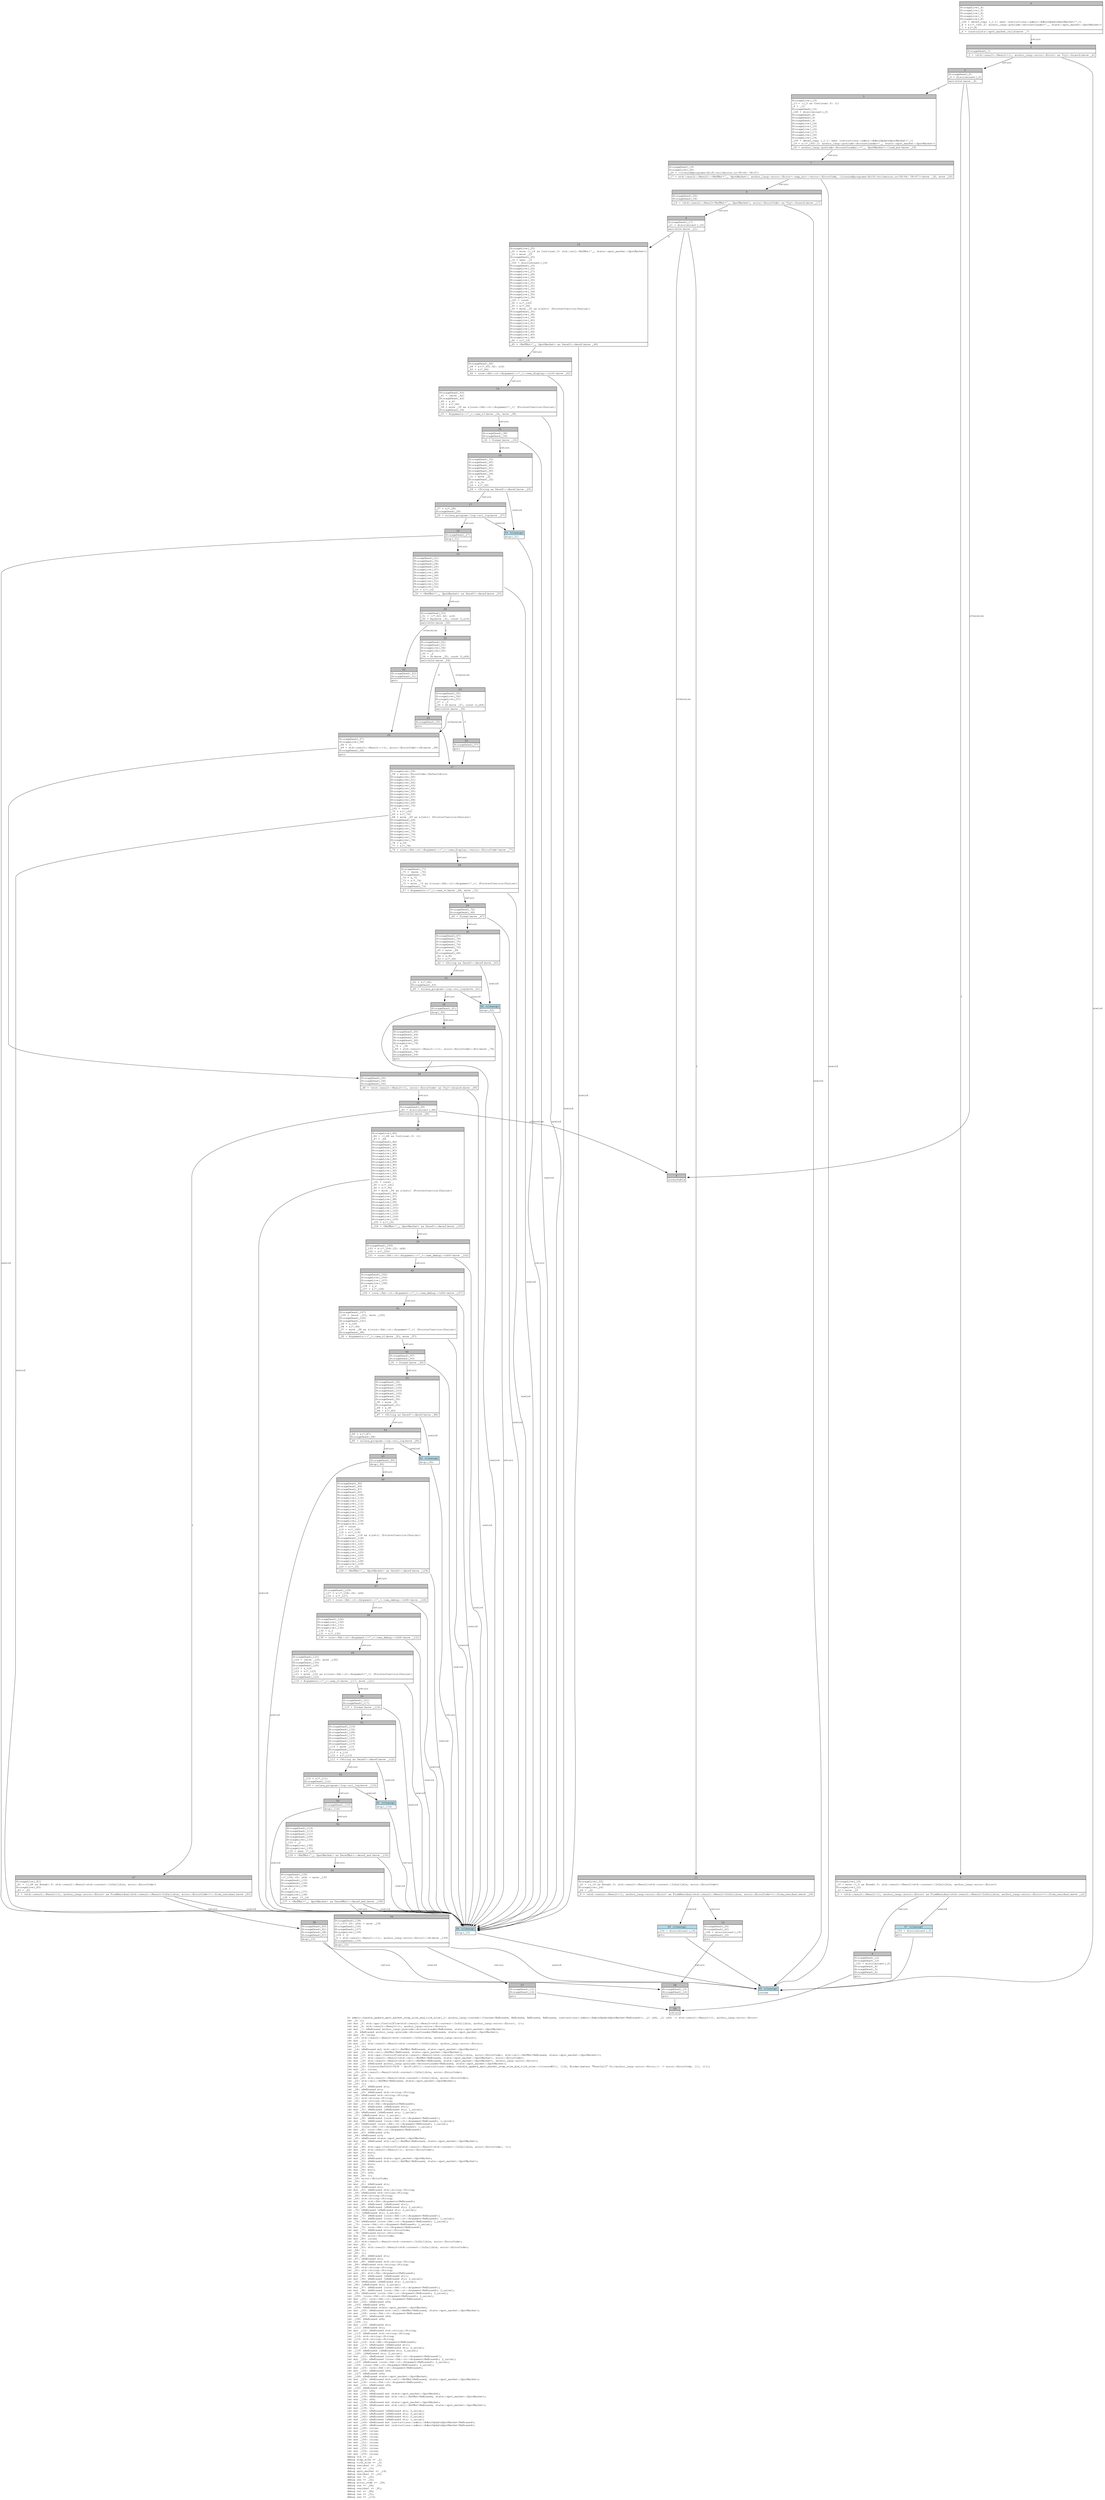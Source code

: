 digraph Mir_0_5629 {
    graph [fontname="Courier, monospace"];
    node [fontname="Courier, monospace"];
    edge [fontname="Courier, monospace"];
    label=<fn admin::handle_update_spot_market_step_size_and_tick_size(_1: anchor_lang::context::Context&lt;ReErased, ReErased, ReErased, ReErased, instructions::admin::AdminUpdateSpotMarket&lt;ReErased&gt;&gt;, _2: u64, _3: u64) -&gt; std::result::Result&lt;(), anchor_lang::error::Error&gt;<br align="left"/>let _4: ();<br align="left"/>let mut _5: std::ops::ControlFlow&lt;std::result::Result&lt;std::convert::Infallible, anchor_lang::error::Error&gt;, ()&gt;;<br align="left"/>let mut _6: std::result::Result&lt;(), anchor_lang::error::Error&gt;;<br align="left"/>let mut _7: &amp;ReErased anchor_lang::prelude::AccountLoader&lt;ReErased, state::spot_market::SpotMarket&gt;;<br align="left"/>let _8: &amp;ReErased anchor_lang::prelude::AccountLoader&lt;ReErased, state::spot_market::SpotMarket&gt;;<br align="left"/>let mut _9: isize;<br align="left"/>let _10: std::result::Result&lt;std::convert::Infallible, anchor_lang::error::Error&gt;;<br align="left"/>let mut _11: !;<br align="left"/>let mut _12: std::result::Result&lt;std::convert::Infallible, anchor_lang::error::Error&gt;;<br align="left"/>let _13: ();<br align="left"/>let _14: &amp;ReErased mut std::cell::RefMut&lt;ReErased, state::spot_market::SpotMarket&gt;;<br align="left"/>let mut _15: std::cell::RefMut&lt;ReErased, state::spot_market::SpotMarket&gt;;<br align="left"/>let mut _16: std::ops::ControlFlow&lt;std::result::Result&lt;std::convert::Infallible, error::ErrorCode&gt;, std::cell::RefMut&lt;ReErased, state::spot_market::SpotMarket&gt;&gt;;<br align="left"/>let mut _17: std::result::Result&lt;std::cell::RefMut&lt;ReErased, state::spot_market::SpotMarket&gt;, error::ErrorCode&gt;;<br align="left"/>let mut _18: std::result::Result&lt;std::cell::RefMut&lt;ReErased, state::spot_market::SpotMarket&gt;, anchor_lang::error::Error&gt;;<br align="left"/>let mut _19: &amp;ReErased anchor_lang::prelude::AccountLoader&lt;ReErased, state::spot_market::SpotMarket&gt;;<br align="left"/>let mut _20: Closure(DefId(0:5630 ~ drift[d311]::instructions::admin::handle_update_spot_market_step_size_and_tick_size::{closure#0}), [i32, Binder(extern &quot;RustCall&quot; fn((anchor_lang::error::Error,)) -&gt; error::ErrorCode, []), ()]);<br align="left"/>let mut _21: isize;<br align="left"/>let _22: std::result::Result&lt;std::convert::Infallible, error::ErrorCode&gt;;<br align="left"/>let mut _23: !;<br align="left"/>let mut _24: std::result::Result&lt;std::convert::Infallible, error::ErrorCode&gt;;<br align="left"/>let _25: std::cell::RefMut&lt;ReErased, state::spot_market::SpotMarket&gt;;<br align="left"/>let _26: ();<br align="left"/>let mut _27: &amp;ReErased str;<br align="left"/>let _28: &amp;ReErased str;<br align="left"/>let mut _29: &amp;ReErased std::string::String;<br align="left"/>let _30: &amp;ReErased std::string::String;<br align="left"/>let _31: std::string::String;<br align="left"/>let _32: std::string::String;<br align="left"/>let mut _33: std::fmt::Arguments&lt;ReErased&gt;;<br align="left"/>let mut _34: &amp;ReErased [&amp;ReErased str];<br align="left"/>let mut _35: &amp;ReErased [&amp;ReErased str; 1_usize];<br align="left"/>let _36: &amp;ReErased [&amp;ReErased str; 1_usize];<br align="left"/>let _37: [&amp;ReErased str; 1_usize];<br align="left"/>let mut _38: &amp;ReErased [core::fmt::rt::Argument&lt;ReErased&gt;];<br align="left"/>let mut _39: &amp;ReErased [core::fmt::rt::Argument&lt;ReErased&gt;; 1_usize];<br align="left"/>let _40: &amp;ReErased [core::fmt::rt::Argument&lt;ReErased&gt;; 1_usize];<br align="left"/>let _41: [core::fmt::rt::Argument&lt;ReErased&gt;; 1_usize];<br align="left"/>let mut _42: core::fmt::rt::Argument&lt;ReErased&gt;;<br align="left"/>let mut _43: &amp;ReErased u16;<br align="left"/>let _44: &amp;ReErased u16;<br align="left"/>let _45: &amp;ReErased state::spot_market::SpotMarket;<br align="left"/>let mut _46: &amp;ReErased std::cell::RefMut&lt;ReErased, state::spot_market::SpotMarket&gt;;<br align="left"/>let _47: ();<br align="left"/>let mut _48: std::ops::ControlFlow&lt;std::result::Result&lt;std::convert::Infallible, error::ErrorCode&gt;, ()&gt;;<br align="left"/>let mut _49: std::result::Result&lt;(), error::ErrorCode&gt;;<br align="left"/>let mut _50: bool;<br align="left"/>let mut _51: u16;<br align="left"/>let mut _52: &amp;ReErased state::spot_market::SpotMarket;<br align="left"/>let mut _53: &amp;ReErased std::cell::RefMut&lt;ReErased, state::spot_market::SpotMarket&gt;;<br align="left"/>let mut _54: bool;<br align="left"/>let mut _55: u64;<br align="left"/>let mut _56: bool;<br align="left"/>let mut _57: u64;<br align="left"/>let mut _58: ();<br align="left"/>let _59: error::ErrorCode;<br align="left"/>let _60: ();<br align="left"/>let mut _61: &amp;ReErased str;<br align="left"/>let _62: &amp;ReErased str;<br align="left"/>let mut _63: &amp;ReErased std::string::String;<br align="left"/>let _64: &amp;ReErased std::string::String;<br align="left"/>let _65: std::string::String;<br align="left"/>let _66: std::string::String;<br align="left"/>let mut _67: std::fmt::Arguments&lt;ReErased&gt;;<br align="left"/>let mut _68: &amp;ReErased [&amp;ReErased str];<br align="left"/>let mut _69: &amp;ReErased [&amp;ReErased str; 2_usize];<br align="left"/>let _70: &amp;ReErased [&amp;ReErased str; 2_usize];<br align="left"/>let _71: [&amp;ReErased str; 2_usize];<br align="left"/>let mut _72: &amp;ReErased [core::fmt::rt::Argument&lt;ReErased&gt;];<br align="left"/>let mut _73: &amp;ReErased [core::fmt::rt::Argument&lt;ReErased&gt;; 1_usize];<br align="left"/>let _74: &amp;ReErased [core::fmt::rt::Argument&lt;ReErased&gt;; 1_usize];<br align="left"/>let _75: [core::fmt::rt::Argument&lt;ReErased&gt;; 1_usize];<br align="left"/>let mut _76: core::fmt::rt::Argument&lt;ReErased&gt;;<br align="left"/>let mut _77: &amp;ReErased error::ErrorCode;<br align="left"/>let _78: &amp;ReErased error::ErrorCode;<br align="left"/>let mut _79: error::ErrorCode;<br align="left"/>let mut _80: isize;<br align="left"/>let _81: std::result::Result&lt;std::convert::Infallible, error::ErrorCode&gt;;<br align="left"/>let mut _82: !;<br align="left"/>let mut _83: std::result::Result&lt;std::convert::Infallible, error::ErrorCode&gt;;<br align="left"/>let _84: ();<br align="left"/>let _85: ();<br align="left"/>let mut _86: &amp;ReErased str;<br align="left"/>let _87: &amp;ReErased str;<br align="left"/>let mut _88: &amp;ReErased std::string::String;<br align="left"/>let _89: &amp;ReErased std::string::String;<br align="left"/>let _90: std::string::String;<br align="left"/>let _91: std::string::String;<br align="left"/>let mut _92: std::fmt::Arguments&lt;ReErased&gt;;<br align="left"/>let mut _93: &amp;ReErased [&amp;ReErased str];<br align="left"/>let mut _94: &amp;ReErased [&amp;ReErased str; 2_usize];<br align="left"/>let _95: &amp;ReErased [&amp;ReErased str; 2_usize];<br align="left"/>let _96: [&amp;ReErased str; 2_usize];<br align="left"/>let mut _97: &amp;ReErased [core::fmt::rt::Argument&lt;ReErased&gt;];<br align="left"/>let mut _98: &amp;ReErased [core::fmt::rt::Argument&lt;ReErased&gt;; 2_usize];<br align="left"/>let _99: &amp;ReErased [core::fmt::rt::Argument&lt;ReErased&gt;; 2_usize];<br align="left"/>let _100: [core::fmt::rt::Argument&lt;ReErased&gt;; 2_usize];<br align="left"/>let mut _101: core::fmt::rt::Argument&lt;ReErased&gt;;<br align="left"/>let mut _102: &amp;ReErased u64;<br align="left"/>let _103: &amp;ReErased u64;<br align="left"/>let _104: &amp;ReErased state::spot_market::SpotMarket;<br align="left"/>let mut _105: &amp;ReErased std::cell::RefMut&lt;ReErased, state::spot_market::SpotMarket&gt;;<br align="left"/>let mut _106: core::fmt::rt::Argument&lt;ReErased&gt;;<br align="left"/>let mut _107: &amp;ReErased u64;<br align="left"/>let _108: &amp;ReErased u64;<br align="left"/>let _109: ();<br align="left"/>let mut _110: &amp;ReErased str;<br align="left"/>let _111: &amp;ReErased str;<br align="left"/>let mut _112: &amp;ReErased std::string::String;<br align="left"/>let _113: &amp;ReErased std::string::String;<br align="left"/>let _114: std::string::String;<br align="left"/>let _115: std::string::String;<br align="left"/>let mut _116: std::fmt::Arguments&lt;ReErased&gt;;<br align="left"/>let mut _117: &amp;ReErased [&amp;ReErased str];<br align="left"/>let mut _118: &amp;ReErased [&amp;ReErased str; 2_usize];<br align="left"/>let _119: &amp;ReErased [&amp;ReErased str; 2_usize];<br align="left"/>let _120: [&amp;ReErased str; 2_usize];<br align="left"/>let mut _121: &amp;ReErased [core::fmt::rt::Argument&lt;ReErased&gt;];<br align="left"/>let mut _122: &amp;ReErased [core::fmt::rt::Argument&lt;ReErased&gt;; 2_usize];<br align="left"/>let _123: &amp;ReErased [core::fmt::rt::Argument&lt;ReErased&gt;; 2_usize];<br align="left"/>let _124: [core::fmt::rt::Argument&lt;ReErased&gt;; 2_usize];<br align="left"/>let mut _125: core::fmt::rt::Argument&lt;ReErased&gt;;<br align="left"/>let mut _126: &amp;ReErased u64;<br align="left"/>let _127: &amp;ReErased u64;<br align="left"/>let _128: &amp;ReErased state::spot_market::SpotMarket;<br align="left"/>let mut _129: &amp;ReErased std::cell::RefMut&lt;ReErased, state::spot_market::SpotMarket&gt;;<br align="left"/>let mut _130: core::fmt::rt::Argument&lt;ReErased&gt;;<br align="left"/>let mut _131: &amp;ReErased u64;<br align="left"/>let _132: &amp;ReErased u64;<br align="left"/>let mut _133: u64;<br align="left"/>let mut _134: &amp;ReErased mut state::spot_market::SpotMarket;<br align="left"/>let mut _135: &amp;ReErased mut std::cell::RefMut&lt;ReErased, state::spot_market::SpotMarket&gt;;<br align="left"/>let mut _136: u64;<br align="left"/>let mut _137: &amp;ReErased mut state::spot_market::SpotMarket;<br align="left"/>let mut _138: &amp;ReErased mut std::cell::RefMut&lt;ReErased, state::spot_market::SpotMarket&gt;;<br align="left"/>let mut _139: ();<br align="left"/>let mut _140: &amp;ReErased [&amp;ReErased str; 2_usize];<br align="left"/>let mut _141: &amp;ReErased [&amp;ReErased str; 2_usize];<br align="left"/>let mut _142: &amp;ReErased [&amp;ReErased str; 2_usize];<br align="left"/>let mut _143: &amp;ReErased [&amp;ReErased str; 1_usize];<br align="left"/>let mut _144: &amp;ReErased mut instructions::admin::AdminUpdateSpotMarket&lt;ReErased&gt;;<br align="left"/>let mut _145: &amp;ReErased mut instructions::admin::AdminUpdateSpotMarket&lt;ReErased&gt;;<br align="left"/>let mut _146: isize;<br align="left"/>let mut _147: isize;<br align="left"/>let mut _148: isize;<br align="left"/>let mut _149: isize;<br align="left"/>let mut _150: isize;<br align="left"/>let mut _151: isize;<br align="left"/>let mut _152: isize;<br align="left"/>let mut _153: isize;<br align="left"/>let mut _154: isize;<br align="left"/>let mut _155: isize;<br align="left"/>debug ctx =&gt; _1;<br align="left"/>debug step_size =&gt; _2;<br align="left"/>debug tick_size =&gt; _3;<br align="left"/>debug residual =&gt; _10;<br align="left"/>debug val =&gt; _13;<br align="left"/>debug spot_market =&gt; _14;<br align="left"/>debug residual =&gt; _22;<br align="left"/>debug val =&gt; _25;<br align="left"/>debug res =&gt; _32;<br align="left"/>debug error_code =&gt; _59;<br align="left"/>debug res =&gt; _66;<br align="left"/>debug residual =&gt; _81;<br align="left"/>debug val =&gt; _84;<br align="left"/>debug res =&gt; _91;<br align="left"/>debug res =&gt; _115;<br align="left"/>>;
    bb0__0_5629 [shape="none", label=<<table border="0" cellborder="1" cellspacing="0"><tr><td bgcolor="gray" align="center" colspan="1">0</td></tr><tr><td align="left" balign="left">StorageLive(_4)<br/>StorageLive(_5)<br/>StorageLive(_6)<br/>StorageLive(_7)<br/>StorageLive(_8)<br/>_144 = deref_copy (_1.1: &amp;mut instructions::admin::AdminUpdateSpotMarket&lt;'_&gt;)<br/>_8 = &amp;((*_144).2: anchor_lang::prelude::AccountLoader&lt;'_, state::spot_market::SpotMarket&gt;)<br/>_7 = &amp;(*_8)<br/></td></tr><tr><td align="left">_6 = constraints::spot_market_valid(move _7)</td></tr></table>>];
    bb1__0_5629 [shape="none", label=<<table border="0" cellborder="1" cellspacing="0"><tr><td bgcolor="gray" align="center" colspan="1">1</td></tr><tr><td align="left" balign="left">StorageDead(_7)<br/></td></tr><tr><td align="left">_5 = &lt;std::result::Result&lt;(), anchor_lang::error::Error&gt; as Try&gt;::branch(move _6)</td></tr></table>>];
    bb2__0_5629 [shape="none", label=<<table border="0" cellborder="1" cellspacing="0"><tr><td bgcolor="gray" align="center" colspan="1">2</td></tr><tr><td align="left" balign="left">StorageDead(_6)<br/>_9 = discriminant(_5)<br/></td></tr><tr><td align="left">switchInt(move _9)</td></tr></table>>];
    bb3__0_5629 [shape="none", label=<<table border="0" cellborder="1" cellspacing="0"><tr><td bgcolor="gray" align="center" colspan="1">3</td></tr><tr><td align="left" balign="left">StorageLive(_13)<br/>_13 = ((_5 as Continue).0: ())<br/>_4 = _13<br/>StorageDead(_13)<br/>_146 = discriminant(_5)<br/>StorageDead(_8)<br/>StorageDead(_5)<br/>StorageDead(_4)<br/>StorageLive(_14)<br/>StorageLive(_15)<br/>StorageLive(_16)<br/>StorageLive(_17)<br/>StorageLive(_18)<br/>StorageLive(_19)<br/>_145 = deref_copy (_1.1: &amp;mut instructions::admin::AdminUpdateSpotMarket&lt;'_&gt;)<br/>_19 = &amp;((*_145).2: anchor_lang::prelude::AccountLoader&lt;'_, state::spot_market::SpotMarket&gt;)<br/></td></tr><tr><td align="left">_18 = anchor_lang::prelude::AccountLoader::&lt;'_, SpotMarket&gt;::load_mut(move _19)</td></tr></table>>];
    bb4__0_5629 [shape="none", label=<<table border="0" cellborder="1" cellspacing="0"><tr><td bgcolor="gray" align="center" colspan="1">4</td></tr><tr><td align="left">unreachable</td></tr></table>>];
    bb5__0_5629 [shape="none", label=<<table border="0" cellborder="1" cellspacing="0"><tr><td bgcolor="gray" align="center" colspan="1">5</td></tr><tr><td align="left" balign="left">StorageLive(_10)<br/>_10 = move ((_5 as Break).0: std::result::Result&lt;std::convert::Infallible, anchor_lang::error::Error&gt;)<br/>StorageLive(_12)<br/>_12 = move _10<br/></td></tr><tr><td align="left">_0 = &lt;std::result::Result&lt;(), anchor_lang::error::Error&gt; as FromResidual&lt;std::result::Result&lt;Infallible, anchor_lang::error::Error&gt;&gt;&gt;::from_residual(move _12)</td></tr></table>>];
    bb6__0_5629 [shape="none", label=<<table border="0" cellborder="1" cellspacing="0"><tr><td bgcolor="gray" align="center" colspan="1">6</td></tr><tr><td align="left" balign="left">StorageDead(_12)<br/>StorageDead(_10)<br/>_152 = discriminant(_5)<br/>StorageDead(_8)<br/>StorageDead(_5)<br/>StorageDead(_4)<br/></td></tr><tr><td align="left">goto</td></tr></table>>];
    bb7__0_5629 [shape="none", label=<<table border="0" cellborder="1" cellspacing="0"><tr><td bgcolor="gray" align="center" colspan="1">7</td></tr><tr><td align="left" balign="left">StorageDead(_19)<br/>StorageLive(_20)<br/>_20 = {closure@programs/drift/src/macros.rs:58:44: 58:47}<br/></td></tr><tr><td align="left">_17 = std::result::Result::&lt;RefMut&lt;'_, SpotMarket&gt;, anchor_lang::error::Error&gt;::map_err::&lt;error::ErrorCode, {closure@programs/drift/src/macros.rs:58:44: 58:47}&gt;(move _18, move _20)</td></tr></table>>];
    bb8__0_5629 [shape="none", label=<<table border="0" cellborder="1" cellspacing="0"><tr><td bgcolor="gray" align="center" colspan="1">8</td></tr><tr><td align="left" balign="left">StorageDead(_20)<br/>StorageDead(_18)<br/></td></tr><tr><td align="left">_16 = &lt;std::result::Result&lt;RefMut&lt;'_, SpotMarket&gt;, error::ErrorCode&gt; as Try&gt;::branch(move _17)</td></tr></table>>];
    bb9__0_5629 [shape="none", label=<<table border="0" cellborder="1" cellspacing="0"><tr><td bgcolor="gray" align="center" colspan="1">9</td></tr><tr><td align="left" balign="left">StorageDead(_17)<br/>_21 = discriminant(_16)<br/></td></tr><tr><td align="left">switchInt(move _21)</td></tr></table>>];
    bb10__0_5629 [shape="none", label=<<table border="0" cellborder="1" cellspacing="0"><tr><td bgcolor="gray" align="center" colspan="1">10</td></tr><tr><td align="left" balign="left">StorageLive(_25)<br/>_25 = move ((_16 as Continue).0: std::cell::RefMut&lt;'_, state::spot_market::SpotMarket&gt;)<br/>_15 = move _25<br/>StorageDead(_25)<br/>_14 = &amp;mut _15<br/>_150 = discriminant(_16)<br/>StorageDead(_16)<br/>StorageLive(_26)<br/>StorageLive(_27)<br/>StorageLive(_28)<br/>StorageLive(_29)<br/>StorageLive(_30)<br/>StorageLive(_31)<br/>StorageLive(_32)<br/>StorageLive(_33)<br/>StorageLive(_34)<br/>StorageLive(_35)<br/>StorageLive(_36)<br/>_143 = const _<br/>_36 = &amp;(*_143)<br/>_35 = &amp;(*_36)<br/>_34 = move _35 as &amp;[&amp;str] (PointerCoercion(Unsize))<br/>StorageDead(_35)<br/>StorageLive(_38)<br/>StorageLive(_39)<br/>StorageLive(_40)<br/>StorageLive(_41)<br/>StorageLive(_42)<br/>StorageLive(_43)<br/>StorageLive(_44)<br/>StorageLive(_45)<br/>StorageLive(_46)<br/>_46 = &amp;(*_14)<br/></td></tr><tr><td align="left">_45 = &lt;RefMut&lt;'_, SpotMarket&gt; as Deref&gt;::deref(move _46)</td></tr></table>>];
    bb11__0_5629 [shape="none", label=<<table border="0" cellborder="1" cellspacing="0"><tr><td bgcolor="gray" align="center" colspan="1">11</td></tr><tr><td align="left" balign="left">StorageLive(_22)<br/>_22 = ((_16 as Break).0: std::result::Result&lt;std::convert::Infallible, error::ErrorCode&gt;)<br/>StorageLive(_24)<br/>_24 = _22<br/></td></tr><tr><td align="left">_0 = &lt;std::result::Result&lt;(), anchor_lang::error::Error&gt; as FromResidual&lt;std::result::Result&lt;Infallible, error::ErrorCode&gt;&gt;&gt;::from_residual(move _24)</td></tr></table>>];
    bb12__0_5629 [shape="none", label=<<table border="0" cellborder="1" cellspacing="0"><tr><td bgcolor="gray" align="center" colspan="1">12</td></tr><tr><td align="left" balign="left">StorageDead(_24)<br/>StorageDead(_22)<br/>_148 = discriminant(_16)<br/>StorageDead(_16)<br/></td></tr><tr><td align="left">goto</td></tr></table>>];
    bb13__0_5629 [shape="none", label=<<table border="0" cellborder="1" cellspacing="0"><tr><td bgcolor="gray" align="center" colspan="1">13</td></tr><tr><td align="left" balign="left">StorageDead(_46)<br/>_44 = &amp;((*_45).42: u16)<br/>_43 = &amp;(*_44)<br/></td></tr><tr><td align="left">_42 = core::fmt::rt::Argument::&lt;'_&gt;::new_display::&lt;u16&gt;(move _43)</td></tr></table>>];
    bb14__0_5629 [shape="none", label=<<table border="0" cellborder="1" cellspacing="0"><tr><td bgcolor="gray" align="center" colspan="1">14</td></tr><tr><td align="left" balign="left">StorageDead(_43)<br/>_41 = [move _42]<br/>StorageDead(_42)<br/>_40 = &amp;_41<br/>_39 = &amp;(*_40)<br/>_38 = move _39 as &amp;[core::fmt::rt::Argument&lt;'_&gt;] (PointerCoercion(Unsize))<br/>StorageDead(_39)<br/></td></tr><tr><td align="left">_33 = Arguments::&lt;'_&gt;::new_v1(move _34, move _38)</td></tr></table>>];
    bb15__0_5629 [shape="none", label=<<table border="0" cellborder="1" cellspacing="0"><tr><td bgcolor="gray" align="center" colspan="1">15</td></tr><tr><td align="left" balign="left">StorageDead(_38)<br/>StorageDead(_34)<br/></td></tr><tr><td align="left">_32 = format(move _33)</td></tr></table>>];
    bb16__0_5629 [shape="none", label=<<table border="0" cellborder="1" cellspacing="0"><tr><td bgcolor="gray" align="center" colspan="1">16</td></tr><tr><td align="left" balign="left">StorageDead(_33)<br/>StorageDead(_45)<br/>StorageDead(_44)<br/>StorageDead(_41)<br/>StorageDead(_40)<br/>StorageDead(_36)<br/>_31 = move _32<br/>StorageDead(_32)<br/>_30 = &amp;_31<br/>_29 = &amp;(*_30)<br/></td></tr><tr><td align="left">_28 = &lt;String as Deref&gt;::deref(move _29)</td></tr></table>>];
    bb17__0_5629 [shape="none", label=<<table border="0" cellborder="1" cellspacing="0"><tr><td bgcolor="gray" align="center" colspan="1">17</td></tr><tr><td align="left" balign="left">_27 = &amp;(*_28)<br/>StorageDead(_29)<br/></td></tr><tr><td align="left">_26 = solana_program::log::sol_log(move _27)</td></tr></table>>];
    bb18__0_5629 [shape="none", label=<<table border="0" cellborder="1" cellspacing="0"><tr><td bgcolor="gray" align="center" colspan="1">18</td></tr><tr><td align="left" balign="left">StorageDead(_27)<br/></td></tr><tr><td align="left">drop(_31)</td></tr></table>>];
    bb19__0_5629 [shape="none", label=<<table border="0" cellborder="1" cellspacing="0"><tr><td bgcolor="gray" align="center" colspan="1">19</td></tr><tr><td align="left" balign="left">StorageDead(_31)<br/>StorageDead(_30)<br/>StorageDead(_28)<br/>StorageDead(_26)<br/>StorageLive(_47)<br/>StorageLive(_48)<br/>StorageLive(_49)<br/>StorageLive(_50)<br/>StorageLive(_51)<br/>StorageLive(_52)<br/>StorageLive(_53)<br/>_53 = &amp;(*_14)<br/></td></tr><tr><td align="left">_52 = &lt;RefMut&lt;'_, SpotMarket&gt; as Deref&gt;::deref(move _53)</td></tr></table>>];
    bb20__0_5629 [shape="none", label=<<table border="0" cellborder="1" cellspacing="0"><tr><td bgcolor="gray" align="center" colspan="1">20</td></tr><tr><td align="left" balign="left">StorageDead(_53)<br/>_51 = ((*_52).42: u16)<br/>_50 = Eq(move _51, const 0_u16)<br/></td></tr><tr><td align="left">switchInt(move _50)</td></tr></table>>];
    bb21__0_5629 [shape="none", label=<<table border="0" cellborder="1" cellspacing="0"><tr><td bgcolor="gray" align="center" colspan="1">21</td></tr><tr><td align="left" balign="left">StorageDead(_52)<br/>StorageDead(_51)<br/></td></tr><tr><td align="left">goto</td></tr></table>>];
    bb22__0_5629 [shape="none", label=<<table border="0" cellborder="1" cellspacing="0"><tr><td bgcolor="gray" align="center" colspan="1">22</td></tr><tr><td align="left" balign="left">StorageDead(_52)<br/>StorageDead(_51)<br/>StorageLive(_54)<br/>StorageLive(_55)<br/>_55 = _2<br/>_54 = Gt(move _55, const 0_u64)<br/></td></tr><tr><td align="left">switchInt(move _54)</td></tr></table>>];
    bb23__0_5629 [shape="none", label=<<table border="0" cellborder="1" cellspacing="0"><tr><td bgcolor="gray" align="center" colspan="1">23</td></tr><tr><td align="left" balign="left">StorageDead(_55)<br/>StorageLive(_56)<br/>StorageLive(_57)<br/>_57 = _3<br/>_56 = Gt(move _57, const 0_u64)<br/></td></tr><tr><td align="left">switchInt(move _56)</td></tr></table>>];
    bb24__0_5629 [shape="none", label=<<table border="0" cellborder="1" cellspacing="0"><tr><td bgcolor="gray" align="center" colspan="1">24</td></tr><tr><td align="left" balign="left">StorageDead(_57)<br/>StorageLive(_58)<br/>_58 = ()<br/>_49 = std::result::Result::&lt;(), error::ErrorCode&gt;::Ok(move _58)<br/>StorageDead(_58)<br/></td></tr><tr><td align="left">goto</td></tr></table>>];
    bb25__0_5629 [shape="none", label=<<table border="0" cellborder="1" cellspacing="0"><tr><td bgcolor="gray" align="center" colspan="1">25</td></tr><tr><td align="left" balign="left">StorageDead(_57)<br/></td></tr><tr><td align="left">goto</td></tr></table>>];
    bb26__0_5629 [shape="none", label=<<table border="0" cellborder="1" cellspacing="0"><tr><td bgcolor="gray" align="center" colspan="1">26</td></tr><tr><td align="left" balign="left">StorageDead(_55)<br/></td></tr><tr><td align="left">goto</td></tr></table>>];
    bb27__0_5629 [shape="none", label=<<table border="0" cellborder="1" cellspacing="0"><tr><td bgcolor="gray" align="center" colspan="1">27</td></tr><tr><td align="left" balign="left">StorageLive(_59)<br/>_59 = error::ErrorCode::DefaultError<br/>StorageLive(_60)<br/>StorageLive(_61)<br/>StorageLive(_62)<br/>StorageLive(_63)<br/>StorageLive(_64)<br/>StorageLive(_65)<br/>StorageLive(_66)<br/>StorageLive(_67)<br/>StorageLive(_68)<br/>StorageLive(_69)<br/>StorageLive(_70)<br/>_142 = const _<br/>_70 = &amp;(*_142)<br/>_69 = &amp;(*_70)<br/>_68 = move _69 as &amp;[&amp;str] (PointerCoercion(Unsize))<br/>StorageDead(_69)<br/>StorageLive(_72)<br/>StorageLive(_73)<br/>StorageLive(_74)<br/>StorageLive(_75)<br/>StorageLive(_76)<br/>StorageLive(_77)<br/>StorageLive(_78)<br/>_78 = &amp;_59<br/>_77 = &amp;(*_78)<br/></td></tr><tr><td align="left">_76 = core::fmt::rt::Argument::&lt;'_&gt;::new_display::&lt;error::ErrorCode&gt;(move _77)</td></tr></table>>];
    bb28__0_5629 [shape="none", label=<<table border="0" cellborder="1" cellspacing="0"><tr><td bgcolor="gray" align="center" colspan="1">28</td></tr><tr><td align="left" balign="left">StorageDead(_77)<br/>_75 = [move _76]<br/>StorageDead(_76)<br/>_74 = &amp;_75<br/>_73 = &amp;(*_74)<br/>_72 = move _73 as &amp;[core::fmt::rt::Argument&lt;'_&gt;] (PointerCoercion(Unsize))<br/>StorageDead(_73)<br/></td></tr><tr><td align="left">_67 = Arguments::&lt;'_&gt;::new_v1(move _68, move _72)</td></tr></table>>];
    bb29__0_5629 [shape="none", label=<<table border="0" cellborder="1" cellspacing="0"><tr><td bgcolor="gray" align="center" colspan="1">29</td></tr><tr><td align="left" balign="left">StorageDead(_72)<br/>StorageDead(_68)<br/></td></tr><tr><td align="left">_66 = format(move _67)</td></tr></table>>];
    bb30__0_5629 [shape="none", label=<<table border="0" cellborder="1" cellspacing="0"><tr><td bgcolor="gray" align="center" colspan="1">30</td></tr><tr><td align="left" balign="left">StorageDead(_67)<br/>StorageDead(_78)<br/>StorageDead(_75)<br/>StorageDead(_74)<br/>StorageDead(_70)<br/>_65 = move _66<br/>StorageDead(_66)<br/>_64 = &amp;_65<br/>_63 = &amp;(*_64)<br/></td></tr><tr><td align="left">_62 = &lt;String as Deref&gt;::deref(move _63)</td></tr></table>>];
    bb31__0_5629 [shape="none", label=<<table border="0" cellborder="1" cellspacing="0"><tr><td bgcolor="gray" align="center" colspan="1">31</td></tr><tr><td align="left" balign="left">_61 = &amp;(*_62)<br/>StorageDead(_63)<br/></td></tr><tr><td align="left">_60 = solana_program::log::sol_log(move _61)</td></tr></table>>];
    bb32__0_5629 [shape="none", label=<<table border="0" cellborder="1" cellspacing="0"><tr><td bgcolor="gray" align="center" colspan="1">32</td></tr><tr><td align="left" balign="left">StorageDead(_61)<br/></td></tr><tr><td align="left">drop(_65)</td></tr></table>>];
    bb33__0_5629 [shape="none", label=<<table border="0" cellborder="1" cellspacing="0"><tr><td bgcolor="gray" align="center" colspan="1">33</td></tr><tr><td align="left" balign="left">StorageDead(_65)<br/>StorageDead(_64)<br/>StorageDead(_62)<br/>StorageDead(_60)<br/>StorageLive(_79)<br/>_79 = _59<br/>_49 = std::result::Result::&lt;(), error::ErrorCode&gt;::Err(move _79)<br/>StorageDead(_79)<br/>StorageDead(_59)<br/></td></tr><tr><td align="left">goto</td></tr></table>>];
    bb34__0_5629 [shape="none", label=<<table border="0" cellborder="1" cellspacing="0"><tr><td bgcolor="gray" align="center" colspan="1">34</td></tr><tr><td align="left" balign="left">StorageDead(_56)<br/>StorageDead(_54)<br/>StorageDead(_50)<br/></td></tr><tr><td align="left">_48 = &lt;std::result::Result&lt;(), error::ErrorCode&gt; as Try&gt;::branch(move _49)</td></tr></table>>];
    bb35__0_5629 [shape="none", label=<<table border="0" cellborder="1" cellspacing="0"><tr><td bgcolor="gray" align="center" colspan="1">35</td></tr><tr><td align="left" balign="left">StorageDead(_49)<br/>_80 = discriminant(_48)<br/></td></tr><tr><td align="left">switchInt(move _80)</td></tr></table>>];
    bb36__0_5629 [shape="none", label=<<table border="0" cellborder="1" cellspacing="0"><tr><td bgcolor="gray" align="center" colspan="1">36</td></tr><tr><td align="left" balign="left">StorageLive(_84)<br/>_84 = ((_48 as Continue).0: ())<br/>_47 = _84<br/>StorageDead(_84)<br/>StorageDead(_48)<br/>StorageDead(_47)<br/>StorageLive(_85)<br/>StorageLive(_86)<br/>StorageLive(_87)<br/>StorageLive(_88)<br/>StorageLive(_89)<br/>StorageLive(_90)<br/>StorageLive(_91)<br/>StorageLive(_92)<br/>StorageLive(_93)<br/>StorageLive(_94)<br/>StorageLive(_95)<br/>_141 = const _<br/>_95 = &amp;(*_141)<br/>_94 = &amp;(*_95)<br/>_93 = move _94 as &amp;[&amp;str] (PointerCoercion(Unsize))<br/>StorageDead(_94)<br/>StorageLive(_97)<br/>StorageLive(_98)<br/>StorageLive(_99)<br/>StorageLive(_100)<br/>StorageLive(_101)<br/>StorageLive(_102)<br/>StorageLive(_103)<br/>StorageLive(_104)<br/>StorageLive(_105)<br/>_105 = &amp;(*_14)<br/></td></tr><tr><td align="left">_104 = &lt;RefMut&lt;'_, SpotMarket&gt; as Deref&gt;::deref(move _105)</td></tr></table>>];
    bb37__0_5629 [shape="none", label=<<table border="0" cellborder="1" cellspacing="0"><tr><td bgcolor="gray" align="center" colspan="1">37</td></tr><tr><td align="left" balign="left">StorageLive(_81)<br/>_81 = ((_48 as Break).0: std::result::Result&lt;std::convert::Infallible, error::ErrorCode&gt;)<br/>StorageLive(_83)<br/>_83 = _81<br/></td></tr><tr><td align="left">_0 = &lt;std::result::Result&lt;(), anchor_lang::error::Error&gt; as FromResidual&lt;std::result::Result&lt;Infallible, error::ErrorCode&gt;&gt;&gt;::from_residual(move _83)</td></tr></table>>];
    bb38__0_5629 [shape="none", label=<<table border="0" cellborder="1" cellspacing="0"><tr><td bgcolor="gray" align="center" colspan="1">38</td></tr><tr><td align="left" balign="left">StorageDead(_83)<br/>StorageDead(_81)<br/>StorageDead(_48)<br/>StorageDead(_47)<br/></td></tr><tr><td align="left">drop(_15)</td></tr></table>>];
    bb39__0_5629 [shape="none", label=<<table border="0" cellborder="1" cellspacing="0"><tr><td bgcolor="gray" align="center" colspan="1">39</td></tr><tr><td align="left" balign="left">StorageDead(_105)<br/>_103 = &amp;((*_104).25: u64)<br/>_102 = &amp;(*_103)<br/></td></tr><tr><td align="left">_101 = core::fmt::rt::Argument::&lt;'_&gt;::new_debug::&lt;u64&gt;(move _102)</td></tr></table>>];
    bb40__0_5629 [shape="none", label=<<table border="0" cellborder="1" cellspacing="0"><tr><td bgcolor="gray" align="center" colspan="1">40</td></tr><tr><td align="left" balign="left">StorageDead(_102)<br/>StorageLive(_106)<br/>StorageLive(_107)<br/>StorageLive(_108)<br/>_108 = &amp;_2<br/>_107 = &amp;(*_108)<br/></td></tr><tr><td align="left">_106 = core::fmt::rt::Argument::&lt;'_&gt;::new_debug::&lt;u64&gt;(move _107)</td></tr></table>>];
    bb41__0_5629 [shape="none", label=<<table border="0" cellborder="1" cellspacing="0"><tr><td bgcolor="gray" align="center" colspan="1">41</td></tr><tr><td align="left" balign="left">StorageDead(_107)<br/>_100 = [move _101, move _106]<br/>StorageDead(_106)<br/>StorageDead(_101)<br/>_99 = &amp;_100<br/>_98 = &amp;(*_99)<br/>_97 = move _98 as &amp;[core::fmt::rt::Argument&lt;'_&gt;] (PointerCoercion(Unsize))<br/>StorageDead(_98)<br/></td></tr><tr><td align="left">_92 = Arguments::&lt;'_&gt;::new_v1(move _93, move _97)</td></tr></table>>];
    bb42__0_5629 [shape="none", label=<<table border="0" cellborder="1" cellspacing="0"><tr><td bgcolor="gray" align="center" colspan="1">42</td></tr><tr><td align="left" balign="left">StorageDead(_97)<br/>StorageDead(_93)<br/></td></tr><tr><td align="left">_91 = format(move _92)</td></tr></table>>];
    bb43__0_5629 [shape="none", label=<<table border="0" cellborder="1" cellspacing="0"><tr><td bgcolor="gray" align="center" colspan="1">43</td></tr><tr><td align="left" balign="left">StorageDead(_92)<br/>StorageDead(_108)<br/>StorageDead(_104)<br/>StorageDead(_103)<br/>StorageDead(_100)<br/>StorageDead(_99)<br/>StorageDead(_95)<br/>_90 = move _91<br/>StorageDead(_91)<br/>_89 = &amp;_90<br/>_88 = &amp;(*_89)<br/></td></tr><tr><td align="left">_87 = &lt;String as Deref&gt;::deref(move _88)</td></tr></table>>];
    bb44__0_5629 [shape="none", label=<<table border="0" cellborder="1" cellspacing="0"><tr><td bgcolor="gray" align="center" colspan="1">44</td></tr><tr><td align="left" balign="left">_86 = &amp;(*_87)<br/>StorageDead(_88)<br/></td></tr><tr><td align="left">_85 = solana_program::log::sol_log(move _86)</td></tr></table>>];
    bb45__0_5629 [shape="none", label=<<table border="0" cellborder="1" cellspacing="0"><tr><td bgcolor="gray" align="center" colspan="1">45</td></tr><tr><td align="left" balign="left">StorageDead(_86)<br/></td></tr><tr><td align="left">drop(_90)</td></tr></table>>];
    bb46__0_5629 [shape="none", label=<<table border="0" cellborder="1" cellspacing="0"><tr><td bgcolor="gray" align="center" colspan="1">46</td></tr><tr><td align="left" balign="left">StorageDead(_90)<br/>StorageDead(_89)<br/>StorageDead(_87)<br/>StorageDead(_85)<br/>StorageLive(_109)<br/>StorageLive(_110)<br/>StorageLive(_111)<br/>StorageLive(_112)<br/>StorageLive(_113)<br/>StorageLive(_114)<br/>StorageLive(_115)<br/>StorageLive(_116)<br/>StorageLive(_117)<br/>StorageLive(_118)<br/>StorageLive(_119)<br/>_140 = const _<br/>_119 = &amp;(*_140)<br/>_118 = &amp;(*_119)<br/>_117 = move _118 as &amp;[&amp;str] (PointerCoercion(Unsize))<br/>StorageDead(_118)<br/>StorageLive(_121)<br/>StorageLive(_122)<br/>StorageLive(_123)<br/>StorageLive(_124)<br/>StorageLive(_125)<br/>StorageLive(_126)<br/>StorageLive(_127)<br/>StorageLive(_128)<br/>StorageLive(_129)<br/>_129 = &amp;(*_14)<br/></td></tr><tr><td align="left">_128 = &lt;RefMut&lt;'_, SpotMarket&gt; as Deref&gt;::deref(move _129)</td></tr></table>>];
    bb47__0_5629 [shape="none", label=<<table border="0" cellborder="1" cellspacing="0"><tr><td bgcolor="gray" align="center" colspan="1">47</td></tr><tr><td align="left" balign="left">StorageDead(_129)<br/>_127 = &amp;((*_128).26: u64)<br/>_126 = &amp;(*_127)<br/></td></tr><tr><td align="left">_125 = core::fmt::rt::Argument::&lt;'_&gt;::new_debug::&lt;u64&gt;(move _126)</td></tr></table>>];
    bb48__0_5629 [shape="none", label=<<table border="0" cellborder="1" cellspacing="0"><tr><td bgcolor="gray" align="center" colspan="1">48</td></tr><tr><td align="left" balign="left">StorageDead(_126)<br/>StorageLive(_130)<br/>StorageLive(_131)<br/>StorageLive(_132)<br/>_132 = &amp;_3<br/>_131 = &amp;(*_132)<br/></td></tr><tr><td align="left">_130 = core::fmt::rt::Argument::&lt;'_&gt;::new_debug::&lt;u64&gt;(move _131)</td></tr></table>>];
    bb49__0_5629 [shape="none", label=<<table border="0" cellborder="1" cellspacing="0"><tr><td bgcolor="gray" align="center" colspan="1">49</td></tr><tr><td align="left" balign="left">StorageDead(_131)<br/>_124 = [move _125, move _130]<br/>StorageDead(_130)<br/>StorageDead(_125)<br/>_123 = &amp;_124<br/>_122 = &amp;(*_123)<br/>_121 = move _122 as &amp;[core::fmt::rt::Argument&lt;'_&gt;] (PointerCoercion(Unsize))<br/>StorageDead(_122)<br/></td></tr><tr><td align="left">_116 = Arguments::&lt;'_&gt;::new_v1(move _117, move _121)</td></tr></table>>];
    bb50__0_5629 [shape="none", label=<<table border="0" cellborder="1" cellspacing="0"><tr><td bgcolor="gray" align="center" colspan="1">50</td></tr><tr><td align="left" balign="left">StorageDead(_121)<br/>StorageDead(_117)<br/></td></tr><tr><td align="left">_115 = format(move _116)</td></tr></table>>];
    bb51__0_5629 [shape="none", label=<<table border="0" cellborder="1" cellspacing="0"><tr><td bgcolor="gray" align="center" colspan="1">51</td></tr><tr><td align="left" balign="left">StorageDead(_116)<br/>StorageDead(_132)<br/>StorageDead(_128)<br/>StorageDead(_127)<br/>StorageDead(_124)<br/>StorageDead(_123)<br/>StorageDead(_119)<br/>_114 = move _115<br/>StorageDead(_115)<br/>_113 = &amp;_114<br/>_112 = &amp;(*_113)<br/></td></tr><tr><td align="left">_111 = &lt;String as Deref&gt;::deref(move _112)</td></tr></table>>];
    bb52__0_5629 [shape="none", label=<<table border="0" cellborder="1" cellspacing="0"><tr><td bgcolor="gray" align="center" colspan="1">52</td></tr><tr><td align="left" balign="left">_110 = &amp;(*_111)<br/>StorageDead(_112)<br/></td></tr><tr><td align="left">_109 = solana_program::log::sol_log(move _110)</td></tr></table>>];
    bb53__0_5629 [shape="none", label=<<table border="0" cellborder="1" cellspacing="0"><tr><td bgcolor="gray" align="center" colspan="1">53</td></tr><tr><td align="left" balign="left">StorageDead(_110)<br/></td></tr><tr><td align="left">drop(_114)</td></tr></table>>];
    bb54__0_5629 [shape="none", label=<<table border="0" cellborder="1" cellspacing="0"><tr><td bgcolor="gray" align="center" colspan="1">54</td></tr><tr><td align="left" balign="left">StorageDead(_114)<br/>StorageDead(_113)<br/>StorageDead(_111)<br/>StorageDead(_109)<br/>StorageLive(_133)<br/>_133 = _2<br/>StorageLive(_134)<br/>StorageLive(_135)<br/>_135 = &amp;mut (*_14)<br/></td></tr><tr><td align="left">_134 = &lt;RefMut&lt;'_, SpotMarket&gt; as DerefMut&gt;::deref_mut(move _135)</td></tr></table>>];
    bb55__0_5629 [shape="none", label=<<table border="0" cellborder="1" cellspacing="0"><tr><td bgcolor="gray" align="center" colspan="1">55</td></tr><tr><td align="left" balign="left">StorageDead(_135)<br/>((*_134).25: u64) = move _133<br/>StorageDead(_133)<br/>StorageDead(_134)<br/>StorageLive(_136)<br/>_136 = _3<br/>StorageLive(_137)<br/>StorageLive(_138)<br/>_138 = &amp;mut (*_14)<br/></td></tr><tr><td align="left">_137 = &lt;RefMut&lt;'_, SpotMarket&gt; as DerefMut&gt;::deref_mut(move _138)</td></tr></table>>];
    bb56__0_5629 [shape="none", label=<<table border="0" cellborder="1" cellspacing="0"><tr><td bgcolor="gray" align="center" colspan="1">56</td></tr><tr><td align="left" balign="left">StorageDead(_138)<br/>((*_137).26: u64) = move _136<br/>StorageDead(_136)<br/>StorageDead(_137)<br/>StorageLive(_139)<br/>_139 = ()<br/>_0 = std::result::Result::&lt;(), anchor_lang::error::Error&gt;::Ok(move _139)<br/>StorageDead(_139)<br/></td></tr><tr><td align="left">drop(_15)</td></tr></table>>];
    bb57__0_5629 [shape="none", label=<<table border="0" cellborder="1" cellspacing="0"><tr><td bgcolor="gray" align="center" colspan="1">57</td></tr><tr><td align="left" balign="left">StorageDead(_15)<br/>StorageDead(_14)<br/></td></tr><tr><td align="left">goto</td></tr></table>>];
    bb58__0_5629 [shape="none", label=<<table border="0" cellborder="1" cellspacing="0"><tr><td bgcolor="gray" align="center" colspan="1">58</td></tr><tr><td align="left" balign="left">StorageDead(_15)<br/>StorageDead(_14)<br/></td></tr><tr><td align="left">goto</td></tr></table>>];
    bb59__0_5629 [shape="none", label=<<table border="0" cellborder="1" cellspacing="0"><tr><td bgcolor="gray" align="center" colspan="1">59</td></tr><tr><td align="left">return</td></tr></table>>];
    bb60__0_5629 [shape="none", label=<<table border="0" cellborder="1" cellspacing="0"><tr><td bgcolor="lightblue" align="center" colspan="1">60 (cleanup)</td></tr><tr><td align="left">drop(_114)</td></tr></table>>];
    bb61__0_5629 [shape="none", label=<<table border="0" cellborder="1" cellspacing="0"><tr><td bgcolor="lightblue" align="center" colspan="1">61 (cleanup)</td></tr><tr><td align="left">drop(_90)</td></tr></table>>];
    bb62__0_5629 [shape="none", label=<<table border="0" cellborder="1" cellspacing="0"><tr><td bgcolor="lightblue" align="center" colspan="1">62 (cleanup)</td></tr><tr><td align="left">drop(_65)</td></tr></table>>];
    bb63__0_5629 [shape="none", label=<<table border="0" cellborder="1" cellspacing="0"><tr><td bgcolor="lightblue" align="center" colspan="1">63 (cleanup)</td></tr><tr><td align="left">drop(_31)</td></tr></table>>];
    bb64__0_5629 [shape="none", label=<<table border="0" cellborder="1" cellspacing="0"><tr><td bgcolor="lightblue" align="center" colspan="1">64 (cleanup)</td></tr><tr><td align="left">drop(_15)</td></tr></table>>];
    bb65__0_5629 [shape="none", label=<<table border="0" cellborder="1" cellspacing="0"><tr><td bgcolor="lightblue" align="center" colspan="1">65 (cleanup)</td></tr><tr><td align="left">resume</td></tr></table>>];
    bb66__0_5629 [shape="none", label=<<table border="0" cellborder="1" cellspacing="0"><tr><td bgcolor="lightblue" align="center" colspan="1">66 (cleanup)</td></tr><tr><td align="left" balign="left">_154 = discriminant(_16)<br/></td></tr><tr><td align="left">goto</td></tr></table>>];
    bb67__0_5629 [shape="none", label=<<table border="0" cellborder="1" cellspacing="0"><tr><td bgcolor="lightblue" align="center" colspan="1">67 (cleanup)</td></tr><tr><td align="left" balign="left">_155 = discriminant(_5)<br/></td></tr><tr><td align="left">goto</td></tr></table>>];
    bb0__0_5629 -> bb1__0_5629 [label="return"];
    bb1__0_5629 -> bb2__0_5629 [label="return"];
    bb1__0_5629 -> bb65__0_5629 [label="unwind"];
    bb2__0_5629 -> bb3__0_5629 [label="0"];
    bb2__0_5629 -> bb5__0_5629 [label="1"];
    bb2__0_5629 -> bb4__0_5629 [label="otherwise"];
    bb3__0_5629 -> bb7__0_5629 [label="return"];
    bb5__0_5629 -> bb6__0_5629 [label="return"];
    bb5__0_5629 -> bb67__0_5629 [label="unwind"];
    bb6__0_5629 -> bb59__0_5629 [label=""];
    bb7__0_5629 -> bb8__0_5629 [label="return"];
    bb7__0_5629 -> bb65__0_5629 [label="unwind"];
    bb8__0_5629 -> bb9__0_5629 [label="return"];
    bb8__0_5629 -> bb65__0_5629 [label="unwind"];
    bb9__0_5629 -> bb10__0_5629 [label="0"];
    bb9__0_5629 -> bb11__0_5629 [label="1"];
    bb9__0_5629 -> bb4__0_5629 [label="otherwise"];
    bb10__0_5629 -> bb13__0_5629 [label="return"];
    bb10__0_5629 -> bb64__0_5629 [label="unwind"];
    bb11__0_5629 -> bb12__0_5629 [label="return"];
    bb11__0_5629 -> bb66__0_5629 [label="unwind"];
    bb12__0_5629 -> bb58__0_5629 [label=""];
    bb13__0_5629 -> bb14__0_5629 [label="return"];
    bb13__0_5629 -> bb64__0_5629 [label="unwind"];
    bb14__0_5629 -> bb15__0_5629 [label="return"];
    bb14__0_5629 -> bb64__0_5629 [label="unwind"];
    bb15__0_5629 -> bb16__0_5629 [label="return"];
    bb15__0_5629 -> bb64__0_5629 [label="unwind"];
    bb16__0_5629 -> bb17__0_5629 [label="return"];
    bb16__0_5629 -> bb63__0_5629 [label="unwind"];
    bb17__0_5629 -> bb18__0_5629 [label="return"];
    bb17__0_5629 -> bb63__0_5629 [label="unwind"];
    bb18__0_5629 -> bb19__0_5629 [label="return"];
    bb18__0_5629 -> bb64__0_5629 [label="unwind"];
    bb19__0_5629 -> bb20__0_5629 [label="return"];
    bb19__0_5629 -> bb64__0_5629 [label="unwind"];
    bb20__0_5629 -> bb22__0_5629 [label="0"];
    bb20__0_5629 -> bb21__0_5629 [label="otherwise"];
    bb21__0_5629 -> bb24__0_5629 [label=""];
    bb22__0_5629 -> bb26__0_5629 [label="0"];
    bb22__0_5629 -> bb23__0_5629 [label="otherwise"];
    bb23__0_5629 -> bb25__0_5629 [label="0"];
    bb23__0_5629 -> bb24__0_5629 [label="otherwise"];
    bb24__0_5629 -> bb34__0_5629 [label=""];
    bb25__0_5629 -> bb27__0_5629 [label=""];
    bb26__0_5629 -> bb27__0_5629 [label=""];
    bb27__0_5629 -> bb28__0_5629 [label="return"];
    bb27__0_5629 -> bb64__0_5629 [label="unwind"];
    bb28__0_5629 -> bb29__0_5629 [label="return"];
    bb28__0_5629 -> bb64__0_5629 [label="unwind"];
    bb29__0_5629 -> bb30__0_5629 [label="return"];
    bb29__0_5629 -> bb64__0_5629 [label="unwind"];
    bb30__0_5629 -> bb31__0_5629 [label="return"];
    bb30__0_5629 -> bb62__0_5629 [label="unwind"];
    bb31__0_5629 -> bb32__0_5629 [label="return"];
    bb31__0_5629 -> bb62__0_5629 [label="unwind"];
    bb32__0_5629 -> bb33__0_5629 [label="return"];
    bb32__0_5629 -> bb64__0_5629 [label="unwind"];
    bb33__0_5629 -> bb34__0_5629 [label=""];
    bb34__0_5629 -> bb35__0_5629 [label="return"];
    bb34__0_5629 -> bb64__0_5629 [label="unwind"];
    bb35__0_5629 -> bb36__0_5629 [label="0"];
    bb35__0_5629 -> bb37__0_5629 [label="1"];
    bb35__0_5629 -> bb4__0_5629 [label="otherwise"];
    bb36__0_5629 -> bb39__0_5629 [label="return"];
    bb36__0_5629 -> bb64__0_5629 [label="unwind"];
    bb37__0_5629 -> bb38__0_5629 [label="return"];
    bb37__0_5629 -> bb64__0_5629 [label="unwind"];
    bb38__0_5629 -> bb58__0_5629 [label="return"];
    bb38__0_5629 -> bb65__0_5629 [label="unwind"];
    bb39__0_5629 -> bb40__0_5629 [label="return"];
    bb39__0_5629 -> bb64__0_5629 [label="unwind"];
    bb40__0_5629 -> bb41__0_5629 [label="return"];
    bb40__0_5629 -> bb64__0_5629 [label="unwind"];
    bb41__0_5629 -> bb42__0_5629 [label="return"];
    bb41__0_5629 -> bb64__0_5629 [label="unwind"];
    bb42__0_5629 -> bb43__0_5629 [label="return"];
    bb42__0_5629 -> bb64__0_5629 [label="unwind"];
    bb43__0_5629 -> bb44__0_5629 [label="return"];
    bb43__0_5629 -> bb61__0_5629 [label="unwind"];
    bb44__0_5629 -> bb45__0_5629 [label="return"];
    bb44__0_5629 -> bb61__0_5629 [label="unwind"];
    bb45__0_5629 -> bb46__0_5629 [label="return"];
    bb45__0_5629 -> bb64__0_5629 [label="unwind"];
    bb46__0_5629 -> bb47__0_5629 [label="return"];
    bb46__0_5629 -> bb64__0_5629 [label="unwind"];
    bb47__0_5629 -> bb48__0_5629 [label="return"];
    bb47__0_5629 -> bb64__0_5629 [label="unwind"];
    bb48__0_5629 -> bb49__0_5629 [label="return"];
    bb48__0_5629 -> bb64__0_5629 [label="unwind"];
    bb49__0_5629 -> bb50__0_5629 [label="return"];
    bb49__0_5629 -> bb64__0_5629 [label="unwind"];
    bb50__0_5629 -> bb51__0_5629 [label="return"];
    bb50__0_5629 -> bb64__0_5629 [label="unwind"];
    bb51__0_5629 -> bb52__0_5629 [label="return"];
    bb51__0_5629 -> bb60__0_5629 [label="unwind"];
    bb52__0_5629 -> bb53__0_5629 [label="return"];
    bb52__0_5629 -> bb60__0_5629 [label="unwind"];
    bb53__0_5629 -> bb54__0_5629 [label="return"];
    bb53__0_5629 -> bb64__0_5629 [label="unwind"];
    bb54__0_5629 -> bb55__0_5629 [label="return"];
    bb54__0_5629 -> bb64__0_5629 [label="unwind"];
    bb55__0_5629 -> bb56__0_5629 [label="return"];
    bb55__0_5629 -> bb64__0_5629 [label="unwind"];
    bb56__0_5629 -> bb57__0_5629 [label="return"];
    bb56__0_5629 -> bb65__0_5629 [label="unwind"];
    bb57__0_5629 -> bb59__0_5629 [label=""];
    bb58__0_5629 -> bb59__0_5629 [label=""];
    bb60__0_5629 -> bb64__0_5629 [label="return"];
    bb61__0_5629 -> bb64__0_5629 [label="return"];
    bb62__0_5629 -> bb64__0_5629 [label="return"];
    bb63__0_5629 -> bb64__0_5629 [label="return"];
    bb64__0_5629 -> bb65__0_5629 [label="return"];
    bb66__0_5629 -> bb65__0_5629 [label=""];
    bb67__0_5629 -> bb65__0_5629 [label=""];
}
